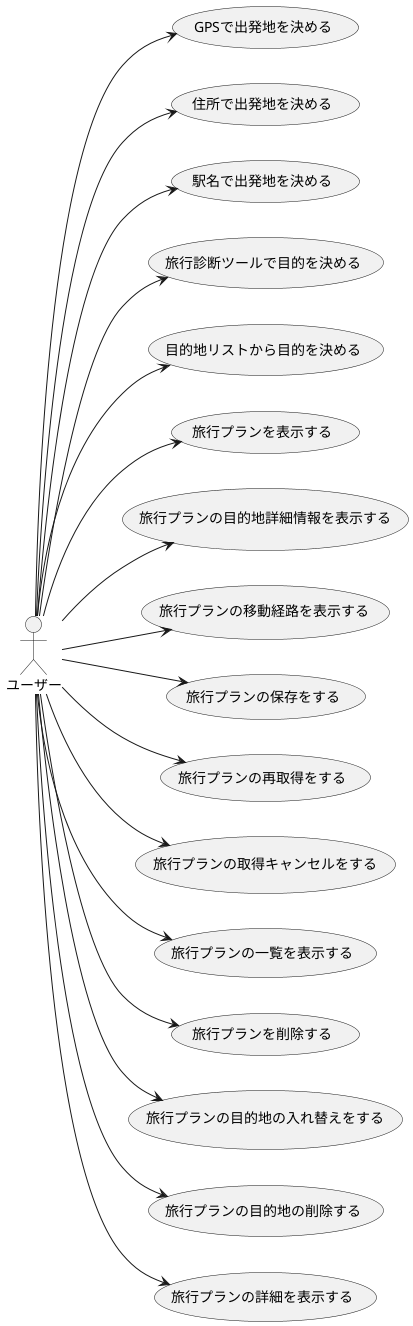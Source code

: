 @startuml

left to right direction

:ユーザー: as user

(GPSで出発地を決める) as use1o1
(住所で出発地を決める) as use1o2
(駅名で出発地を決める) as use1o3
(旅行診断ツールで目的を決める) as use2o1
(目的地リストから目的を決める) as use2o2
(旅行プランを表示する) as use3
(旅行プランの目的地詳細情報を表示する) as use4o1
(旅行プランの移動経路を表示する) as use4o2
(旅行プランの保存をする) as use5o1
(旅行プランの再取得をする) as use5o2
(旅行プランの取得キャンセルをする) as use5o3
(旅行プランの一覧を表示する) as use6
(旅行プランを削除する) as use7
(旅行プランの目的地の入れ替えをする) as use8o1
(旅行プランの目的地の削除する) as use8o2
(旅行プランの詳細を表示する) as use9

user --> use1o1
user --> use1o2
user --> use1o3
user --> use2o1
user --> use2o2
user --> use3
user --> use4o1
user --> use4o2
user --> use5o1
user --> use5o2
user --> use5o3
user --> use6
user --> use7
user --> use8o1
user --> use8o2
user --> use9

@enduml